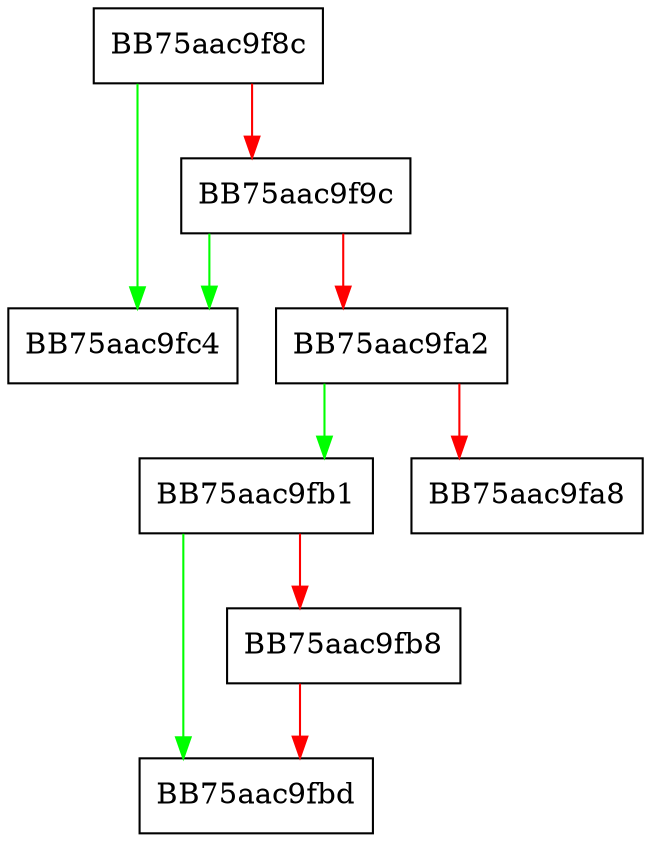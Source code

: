 digraph Reset {
  node [shape="box"];
  graph [splines=ortho];
  BB75aac9f8c -> BB75aac9fc4 [color="green"];
  BB75aac9f8c -> BB75aac9f9c [color="red"];
  BB75aac9f9c -> BB75aac9fc4 [color="green"];
  BB75aac9f9c -> BB75aac9fa2 [color="red"];
  BB75aac9fa2 -> BB75aac9fb1 [color="green"];
  BB75aac9fa2 -> BB75aac9fa8 [color="red"];
  BB75aac9fb1 -> BB75aac9fbd [color="green"];
  BB75aac9fb1 -> BB75aac9fb8 [color="red"];
  BB75aac9fb8 -> BB75aac9fbd [color="red"];
}